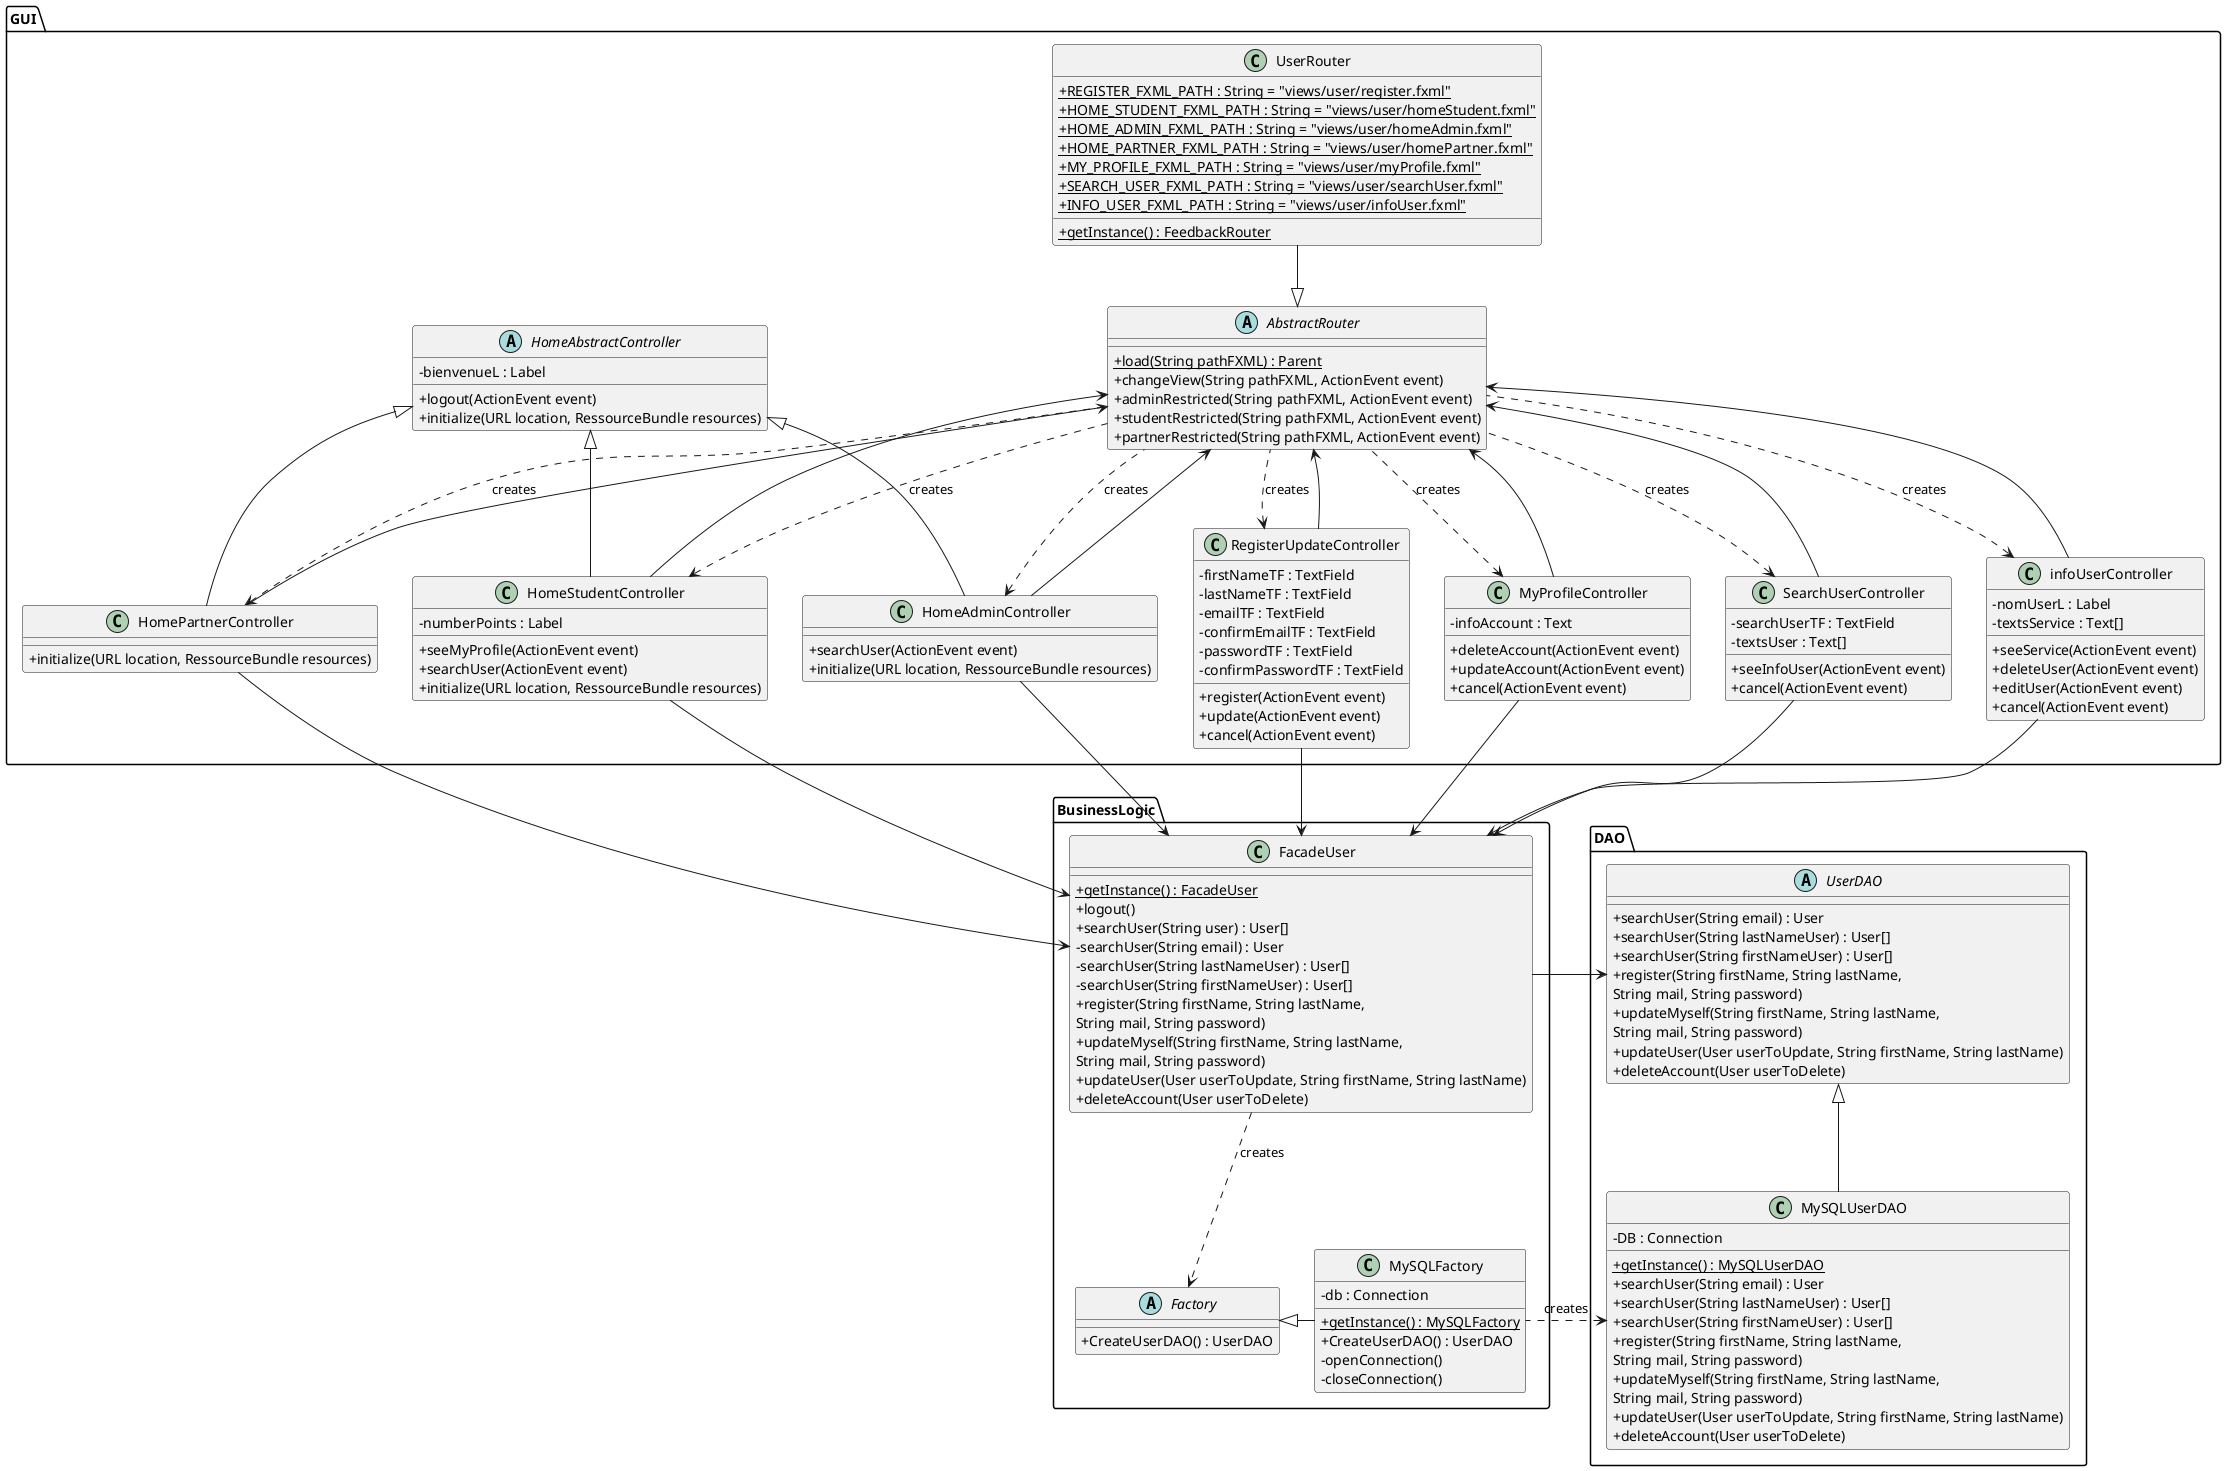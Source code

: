 @startuml
skinparam classAttributeIconSize 0

package GUI{
    abstract class AbstractRouter{
        + {static} load(String pathFXML) : Parent
        + changeView(String pathFXML, ActionEvent event)
        + adminRestricted(String pathFXML, ActionEvent event)
        + studentRestricted(String pathFXML, ActionEvent event)
        + partnerRestricted(String pathFXML, ActionEvent event)
    }

    class UserRouter{
        + {static} REGISTER_FXML_PATH : String = "views/user/register.fxml"
        + {static} HOME_STUDENT_FXML_PATH : String = "views/user/homeStudent.fxml"
        + {static} HOME_ADMIN_FXML_PATH : String = "views/user/homeAdmin.fxml"
        + {static} HOME_PARTNER_FXML_PATH : String = "views/user/homePartner.fxml"
        + {static} MY_PROFILE_FXML_PATH : String = "views/user/myProfile.fxml"
        + {static} SEARCH_USER_FXML_PATH : String = "views/user/searchUser.fxml"
        + {static} INFO_USER_FXML_PATH : String = "views/user/infoUser.fxml"
        + {static} getInstance() : FeedbackRouter
    }

    abstract class HomeAbstractController{
        - bienvenueL : Label
        + logout(ActionEvent event)
        + initialize(URL location, RessourceBundle resources)
    }

    class HomePartnerController{
        + initialize(URL location, RessourceBundle resources)
    }

    class HomeStudentController{
        - numberPoints : Label
        + seeMyProfile(ActionEvent event)
        + searchUser(ActionEvent event)
        + initialize(URL location, RessourceBundle resources)
    }

    class HomeAdminController{
        + searchUser(ActionEvent event)
        + initialize(URL location, RessourceBundle resources)
    }

    class RegisterUpdateController{
        - firstNameTF : TextField
        - lastNameTF : TextField
        - emailTF : TextField
        - confirmEmailTF : TextField
        - passwordTF : TextField
        - confirmPasswordTF : TextField
        + register(ActionEvent event)
        + update(ActionEvent event)
        + cancel(ActionEvent event)
    }

    class MyProfileController{
        - infoAccount : Text
        + deleteAccount(ActionEvent event)
        + updateAccount(ActionEvent event)
        + cancel(ActionEvent event)
    }

    class SearchUserController{
        - searchUserTF : TextField
        - textsUser : Text[]
        + seeInfoUser(ActionEvent event)
        + cancel(ActionEvent event)
    }

    class infoUserController{
        - nomUserL : Label
        - textsService : Text[]
        + seeService(ActionEvent event)
        + deleteUser(ActionEvent event)
        + editUser(ActionEvent event)
        + cancel(ActionEvent event)
    }

    HomePartnerController -up-|> HomeAbstractController
    HomeStudentController -up-|> HomeAbstractController
    HomeAdminController -up-|> HomeAbstractController

    HomePartnerController -up-> AbstractRouter
    HomeStudentController -up-> AbstractRouter
    HomeAdminController -up-> AbstractRouter
    RegisterUpdateController -up-> AbstractRouter
    MyProfileController -up-> AbstractRouter
    SearchUserController -up-> AbstractRouter
    infoUserController -up-> AbstractRouter

    HomePartnerController <.. AbstractRouter : creates
    HomeStudentController <.. AbstractRouter : creates
    HomeAdminController <.. AbstractRouter : creates
    RegisterUpdateController <.. AbstractRouter : creates
    MyProfileController <.. AbstractRouter : creates
    SearchUserController <.. AbstractRouter : creates
    infoUserController <.. AbstractRouter : creates

    UserRouter -down-|> AbstractRouter

}

package BusinessLogic{
    class FacadeUser{
        + {static} getInstance() : FacadeUser
        + logout()
        + searchUser(String user) : User[]
        - searchUser(String email) : User
        - searchUser(String lastNameUser) : User[]
        - searchUser(String firstNameUser) : User[]
        + register(String firstName, String lastName,
        String mail, String password)
        + updateMyself(String firstName, String lastName,
        String mail, String password)
        + updateUser(User userToUpdate, String firstName, String lastName)
        + deleteAccount(User userToDelete)
    }

    abstract class Factory{
        + CreateUserDAO() : UserDAO
    }

    class MySQLFactory{
        - db : Connection
        + {static} getInstance() : MySQLFactory
        + CreateUserDAO() : UserDAO
        - openConnection()
        - closeConnection()
    }

    FacadeUser ..> Factory  : creates
    MySQLFactory -left-|> Factory

    HomePartnerController --> FacadeUser
    HomeStudentController --> FacadeUser
    HomeAdminController --> FacadeUser
    RegisterUpdateController --> FacadeUser
    MyProfileController --> FacadeUser
    SearchUserController --> FacadeUser
    infoUserController --> FacadeUser
}

package DAO{
    abstract class UserDAO{
        + searchUser(String email) : User
        + searchUser(String lastNameUser) : User[]
        + searchUser(String firstNameUser) : User[]
        + register(String firstName, String lastName,
        String mail, String password)
        + updateMyself(String firstName, String lastName,
        String mail, String password)
        + updateUser(User userToUpdate, String firstName, String lastName)
        + deleteAccount(User userToDelete)
    }

    class MySQLUserDAO{
        - DB : Connection
        + {static} getInstance() : MySQLUserDAO
        + searchUser(String email) : User
        + searchUser(String lastNameUser) : User[]
        + searchUser(String firstNameUser) : User[]
        + register(String firstName, String lastName,
        String mail, String password)
        + updateMyself(String firstName, String lastName,
        String mail, String password)
        + updateUser(User userToUpdate, String firstName, String lastName)
        + deleteAccount(User userToDelete)
    }

    UserDAO <|-- MySQLUserDAO
    UserDAO <-right- FacadeUser

    MySQLUserDAO <.right. MySQLFactory : creates
}

@enduml